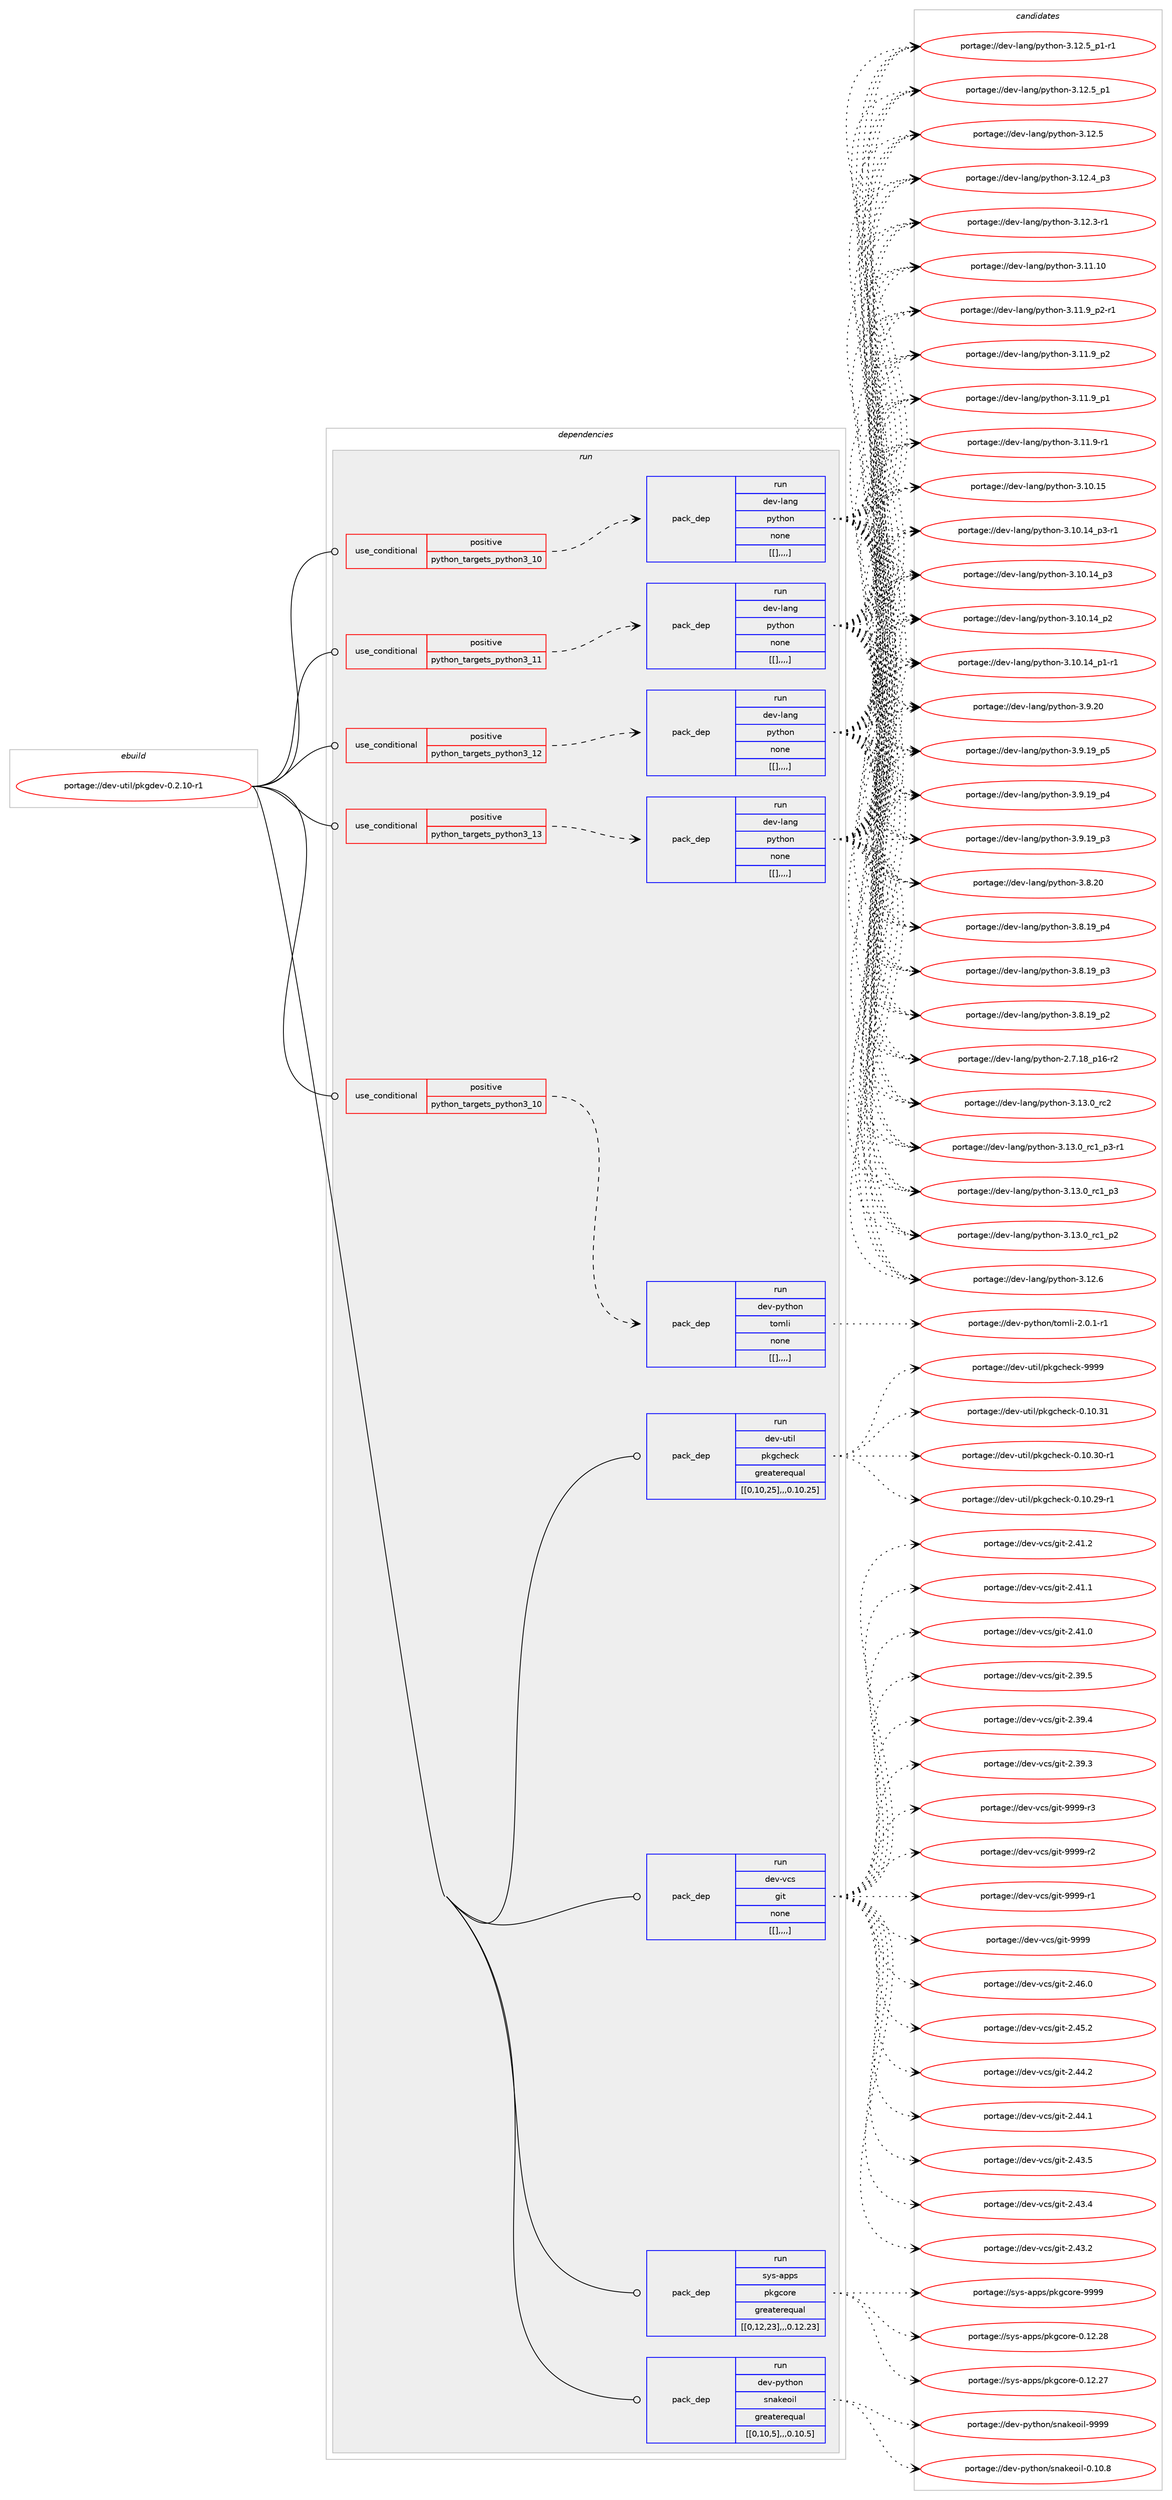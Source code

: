digraph prolog {

# *************
# Graph options
# *************

newrank=true;
concentrate=true;
compound=true;
graph [rankdir=LR,fontname=Helvetica,fontsize=10,ranksep=1.5];#, ranksep=2.5, nodesep=0.2];
edge  [arrowhead=vee];
node  [fontname=Helvetica,fontsize=10];

# **********
# The ebuild
# **********

subgraph cluster_leftcol {
color=gray;
label=<<i>ebuild</i>>;
id [label="portage://dev-util/pkgdev-0.2.10-r1", color=red, width=4, href="../dev-util/pkgdev-0.2.10-r1.svg"];
}

# ****************
# The dependencies
# ****************

subgraph cluster_midcol {
color=gray;
label=<<i>dependencies</i>>;
subgraph cluster_compile {
fillcolor="#eeeeee";
style=filled;
label=<<i>compile</i>>;
}
subgraph cluster_compileandrun {
fillcolor="#eeeeee";
style=filled;
label=<<i>compile and run</i>>;
}
subgraph cluster_run {
fillcolor="#eeeeee";
style=filled;
label=<<i>run</i>>;
subgraph cond63296 {
dependency222223 [label=<<TABLE BORDER="0" CELLBORDER="1" CELLSPACING="0" CELLPADDING="4"><TR><TD ROWSPAN="3" CELLPADDING="10">use_conditional</TD></TR><TR><TD>positive</TD></TR><TR><TD>python_targets_python3_10</TD></TR></TABLE>>, shape=none, color=red];
subgraph pack157494 {
dependency222224 [label=<<TABLE BORDER="0" CELLBORDER="1" CELLSPACING="0" CELLPADDING="4" WIDTH="220"><TR><TD ROWSPAN="6" CELLPADDING="30">pack_dep</TD></TR><TR><TD WIDTH="110">run</TD></TR><TR><TD>dev-lang</TD></TR><TR><TD>python</TD></TR><TR><TD>none</TD></TR><TR><TD>[[],,,,]</TD></TR></TABLE>>, shape=none, color=blue];
}
dependency222223:e -> dependency222224:w [weight=20,style="dashed",arrowhead="vee"];
}
id:e -> dependency222223:w [weight=20,style="solid",arrowhead="odot"];
subgraph cond63297 {
dependency222225 [label=<<TABLE BORDER="0" CELLBORDER="1" CELLSPACING="0" CELLPADDING="4"><TR><TD ROWSPAN="3" CELLPADDING="10">use_conditional</TD></TR><TR><TD>positive</TD></TR><TR><TD>python_targets_python3_10</TD></TR></TABLE>>, shape=none, color=red];
subgraph pack157495 {
dependency222226 [label=<<TABLE BORDER="0" CELLBORDER="1" CELLSPACING="0" CELLPADDING="4" WIDTH="220"><TR><TD ROWSPAN="6" CELLPADDING="30">pack_dep</TD></TR><TR><TD WIDTH="110">run</TD></TR><TR><TD>dev-python</TD></TR><TR><TD>tomli</TD></TR><TR><TD>none</TD></TR><TR><TD>[[],,,,]</TD></TR></TABLE>>, shape=none, color=blue];
}
dependency222225:e -> dependency222226:w [weight=20,style="dashed",arrowhead="vee"];
}
id:e -> dependency222225:w [weight=20,style="solid",arrowhead="odot"];
subgraph cond63298 {
dependency222227 [label=<<TABLE BORDER="0" CELLBORDER="1" CELLSPACING="0" CELLPADDING="4"><TR><TD ROWSPAN="3" CELLPADDING="10">use_conditional</TD></TR><TR><TD>positive</TD></TR><TR><TD>python_targets_python3_11</TD></TR></TABLE>>, shape=none, color=red];
subgraph pack157496 {
dependency222228 [label=<<TABLE BORDER="0" CELLBORDER="1" CELLSPACING="0" CELLPADDING="4" WIDTH="220"><TR><TD ROWSPAN="6" CELLPADDING="30">pack_dep</TD></TR><TR><TD WIDTH="110">run</TD></TR><TR><TD>dev-lang</TD></TR><TR><TD>python</TD></TR><TR><TD>none</TD></TR><TR><TD>[[],,,,]</TD></TR></TABLE>>, shape=none, color=blue];
}
dependency222227:e -> dependency222228:w [weight=20,style="dashed",arrowhead="vee"];
}
id:e -> dependency222227:w [weight=20,style="solid",arrowhead="odot"];
subgraph cond63299 {
dependency222229 [label=<<TABLE BORDER="0" CELLBORDER="1" CELLSPACING="0" CELLPADDING="4"><TR><TD ROWSPAN="3" CELLPADDING="10">use_conditional</TD></TR><TR><TD>positive</TD></TR><TR><TD>python_targets_python3_12</TD></TR></TABLE>>, shape=none, color=red];
subgraph pack157497 {
dependency222230 [label=<<TABLE BORDER="0" CELLBORDER="1" CELLSPACING="0" CELLPADDING="4" WIDTH="220"><TR><TD ROWSPAN="6" CELLPADDING="30">pack_dep</TD></TR><TR><TD WIDTH="110">run</TD></TR><TR><TD>dev-lang</TD></TR><TR><TD>python</TD></TR><TR><TD>none</TD></TR><TR><TD>[[],,,,]</TD></TR></TABLE>>, shape=none, color=blue];
}
dependency222229:e -> dependency222230:w [weight=20,style="dashed",arrowhead="vee"];
}
id:e -> dependency222229:w [weight=20,style="solid",arrowhead="odot"];
subgraph cond63300 {
dependency222231 [label=<<TABLE BORDER="0" CELLBORDER="1" CELLSPACING="0" CELLPADDING="4"><TR><TD ROWSPAN="3" CELLPADDING="10">use_conditional</TD></TR><TR><TD>positive</TD></TR><TR><TD>python_targets_python3_13</TD></TR></TABLE>>, shape=none, color=red];
subgraph pack157498 {
dependency222232 [label=<<TABLE BORDER="0" CELLBORDER="1" CELLSPACING="0" CELLPADDING="4" WIDTH="220"><TR><TD ROWSPAN="6" CELLPADDING="30">pack_dep</TD></TR><TR><TD WIDTH="110">run</TD></TR><TR><TD>dev-lang</TD></TR><TR><TD>python</TD></TR><TR><TD>none</TD></TR><TR><TD>[[],,,,]</TD></TR></TABLE>>, shape=none, color=blue];
}
dependency222231:e -> dependency222232:w [weight=20,style="dashed",arrowhead="vee"];
}
id:e -> dependency222231:w [weight=20,style="solid",arrowhead="odot"];
subgraph pack157499 {
dependency222233 [label=<<TABLE BORDER="0" CELLBORDER="1" CELLSPACING="0" CELLPADDING="4" WIDTH="220"><TR><TD ROWSPAN="6" CELLPADDING="30">pack_dep</TD></TR><TR><TD WIDTH="110">run</TD></TR><TR><TD>dev-python</TD></TR><TR><TD>snakeoil</TD></TR><TR><TD>greaterequal</TD></TR><TR><TD>[[0,10,5],,,0.10.5]</TD></TR></TABLE>>, shape=none, color=blue];
}
id:e -> dependency222233:w [weight=20,style="solid",arrowhead="odot"];
subgraph pack157500 {
dependency222234 [label=<<TABLE BORDER="0" CELLBORDER="1" CELLSPACING="0" CELLPADDING="4" WIDTH="220"><TR><TD ROWSPAN="6" CELLPADDING="30">pack_dep</TD></TR><TR><TD WIDTH="110">run</TD></TR><TR><TD>dev-util</TD></TR><TR><TD>pkgcheck</TD></TR><TR><TD>greaterequal</TD></TR><TR><TD>[[0,10,25],,,0.10.25]</TD></TR></TABLE>>, shape=none, color=blue];
}
id:e -> dependency222234:w [weight=20,style="solid",arrowhead="odot"];
subgraph pack157501 {
dependency222235 [label=<<TABLE BORDER="0" CELLBORDER="1" CELLSPACING="0" CELLPADDING="4" WIDTH="220"><TR><TD ROWSPAN="6" CELLPADDING="30">pack_dep</TD></TR><TR><TD WIDTH="110">run</TD></TR><TR><TD>dev-vcs</TD></TR><TR><TD>git</TD></TR><TR><TD>none</TD></TR><TR><TD>[[],,,,]</TD></TR></TABLE>>, shape=none, color=blue];
}
id:e -> dependency222235:w [weight=20,style="solid",arrowhead="odot"];
subgraph pack157502 {
dependency222236 [label=<<TABLE BORDER="0" CELLBORDER="1" CELLSPACING="0" CELLPADDING="4" WIDTH="220"><TR><TD ROWSPAN="6" CELLPADDING="30">pack_dep</TD></TR><TR><TD WIDTH="110">run</TD></TR><TR><TD>sys-apps</TD></TR><TR><TD>pkgcore</TD></TR><TR><TD>greaterequal</TD></TR><TR><TD>[[0,12,23],,,0.12.23]</TD></TR></TABLE>>, shape=none, color=blue];
}
id:e -> dependency222236:w [weight=20,style="solid",arrowhead="odot"];
}
}

# **************
# The candidates
# **************

subgraph cluster_choices {
rank=same;
color=gray;
label=<<i>candidates</i>>;

subgraph choice157494 {
color=black;
nodesep=1;
choice10010111845108971101034711212111610411111045514649514648951149950 [label="portage://dev-lang/python-3.13.0_rc2", color=red, width=4,href="../dev-lang/python-3.13.0_rc2.svg"];
choice1001011184510897110103471121211161041111104551464951464895114994995112514511449 [label="portage://dev-lang/python-3.13.0_rc1_p3-r1", color=red, width=4,href="../dev-lang/python-3.13.0_rc1_p3-r1.svg"];
choice100101118451089711010347112121116104111110455146495146489511499499511251 [label="portage://dev-lang/python-3.13.0_rc1_p3", color=red, width=4,href="../dev-lang/python-3.13.0_rc1_p3.svg"];
choice100101118451089711010347112121116104111110455146495146489511499499511250 [label="portage://dev-lang/python-3.13.0_rc1_p2", color=red, width=4,href="../dev-lang/python-3.13.0_rc1_p2.svg"];
choice10010111845108971101034711212111610411111045514649504654 [label="portage://dev-lang/python-3.12.6", color=red, width=4,href="../dev-lang/python-3.12.6.svg"];
choice1001011184510897110103471121211161041111104551464950465395112494511449 [label="portage://dev-lang/python-3.12.5_p1-r1", color=red, width=4,href="../dev-lang/python-3.12.5_p1-r1.svg"];
choice100101118451089711010347112121116104111110455146495046539511249 [label="portage://dev-lang/python-3.12.5_p1", color=red, width=4,href="../dev-lang/python-3.12.5_p1.svg"];
choice10010111845108971101034711212111610411111045514649504653 [label="portage://dev-lang/python-3.12.5", color=red, width=4,href="../dev-lang/python-3.12.5.svg"];
choice100101118451089711010347112121116104111110455146495046529511251 [label="portage://dev-lang/python-3.12.4_p3", color=red, width=4,href="../dev-lang/python-3.12.4_p3.svg"];
choice100101118451089711010347112121116104111110455146495046514511449 [label="portage://dev-lang/python-3.12.3-r1", color=red, width=4,href="../dev-lang/python-3.12.3-r1.svg"];
choice1001011184510897110103471121211161041111104551464949464948 [label="portage://dev-lang/python-3.11.10", color=red, width=4,href="../dev-lang/python-3.11.10.svg"];
choice1001011184510897110103471121211161041111104551464949465795112504511449 [label="portage://dev-lang/python-3.11.9_p2-r1", color=red, width=4,href="../dev-lang/python-3.11.9_p2-r1.svg"];
choice100101118451089711010347112121116104111110455146494946579511250 [label="portage://dev-lang/python-3.11.9_p2", color=red, width=4,href="../dev-lang/python-3.11.9_p2.svg"];
choice100101118451089711010347112121116104111110455146494946579511249 [label="portage://dev-lang/python-3.11.9_p1", color=red, width=4,href="../dev-lang/python-3.11.9_p1.svg"];
choice100101118451089711010347112121116104111110455146494946574511449 [label="portage://dev-lang/python-3.11.9-r1", color=red, width=4,href="../dev-lang/python-3.11.9-r1.svg"];
choice1001011184510897110103471121211161041111104551464948464953 [label="portage://dev-lang/python-3.10.15", color=red, width=4,href="../dev-lang/python-3.10.15.svg"];
choice100101118451089711010347112121116104111110455146494846495295112514511449 [label="portage://dev-lang/python-3.10.14_p3-r1", color=red, width=4,href="../dev-lang/python-3.10.14_p3-r1.svg"];
choice10010111845108971101034711212111610411111045514649484649529511251 [label="portage://dev-lang/python-3.10.14_p3", color=red, width=4,href="../dev-lang/python-3.10.14_p3.svg"];
choice10010111845108971101034711212111610411111045514649484649529511250 [label="portage://dev-lang/python-3.10.14_p2", color=red, width=4,href="../dev-lang/python-3.10.14_p2.svg"];
choice100101118451089711010347112121116104111110455146494846495295112494511449 [label="portage://dev-lang/python-3.10.14_p1-r1", color=red, width=4,href="../dev-lang/python-3.10.14_p1-r1.svg"];
choice10010111845108971101034711212111610411111045514657465048 [label="portage://dev-lang/python-3.9.20", color=red, width=4,href="../dev-lang/python-3.9.20.svg"];
choice100101118451089711010347112121116104111110455146574649579511253 [label="portage://dev-lang/python-3.9.19_p5", color=red, width=4,href="../dev-lang/python-3.9.19_p5.svg"];
choice100101118451089711010347112121116104111110455146574649579511252 [label="portage://dev-lang/python-3.9.19_p4", color=red, width=4,href="../dev-lang/python-3.9.19_p4.svg"];
choice100101118451089711010347112121116104111110455146574649579511251 [label="portage://dev-lang/python-3.9.19_p3", color=red, width=4,href="../dev-lang/python-3.9.19_p3.svg"];
choice10010111845108971101034711212111610411111045514656465048 [label="portage://dev-lang/python-3.8.20", color=red, width=4,href="../dev-lang/python-3.8.20.svg"];
choice100101118451089711010347112121116104111110455146564649579511252 [label="portage://dev-lang/python-3.8.19_p4", color=red, width=4,href="../dev-lang/python-3.8.19_p4.svg"];
choice100101118451089711010347112121116104111110455146564649579511251 [label="portage://dev-lang/python-3.8.19_p3", color=red, width=4,href="../dev-lang/python-3.8.19_p3.svg"];
choice100101118451089711010347112121116104111110455146564649579511250 [label="portage://dev-lang/python-3.8.19_p2", color=red, width=4,href="../dev-lang/python-3.8.19_p2.svg"];
choice100101118451089711010347112121116104111110455046554649569511249544511450 [label="portage://dev-lang/python-2.7.18_p16-r2", color=red, width=4,href="../dev-lang/python-2.7.18_p16-r2.svg"];
dependency222224:e -> choice10010111845108971101034711212111610411111045514649514648951149950:w [style=dotted,weight="100"];
dependency222224:e -> choice1001011184510897110103471121211161041111104551464951464895114994995112514511449:w [style=dotted,weight="100"];
dependency222224:e -> choice100101118451089711010347112121116104111110455146495146489511499499511251:w [style=dotted,weight="100"];
dependency222224:e -> choice100101118451089711010347112121116104111110455146495146489511499499511250:w [style=dotted,weight="100"];
dependency222224:e -> choice10010111845108971101034711212111610411111045514649504654:w [style=dotted,weight="100"];
dependency222224:e -> choice1001011184510897110103471121211161041111104551464950465395112494511449:w [style=dotted,weight="100"];
dependency222224:e -> choice100101118451089711010347112121116104111110455146495046539511249:w [style=dotted,weight="100"];
dependency222224:e -> choice10010111845108971101034711212111610411111045514649504653:w [style=dotted,weight="100"];
dependency222224:e -> choice100101118451089711010347112121116104111110455146495046529511251:w [style=dotted,weight="100"];
dependency222224:e -> choice100101118451089711010347112121116104111110455146495046514511449:w [style=dotted,weight="100"];
dependency222224:e -> choice1001011184510897110103471121211161041111104551464949464948:w [style=dotted,weight="100"];
dependency222224:e -> choice1001011184510897110103471121211161041111104551464949465795112504511449:w [style=dotted,weight="100"];
dependency222224:e -> choice100101118451089711010347112121116104111110455146494946579511250:w [style=dotted,weight="100"];
dependency222224:e -> choice100101118451089711010347112121116104111110455146494946579511249:w [style=dotted,weight="100"];
dependency222224:e -> choice100101118451089711010347112121116104111110455146494946574511449:w [style=dotted,weight="100"];
dependency222224:e -> choice1001011184510897110103471121211161041111104551464948464953:w [style=dotted,weight="100"];
dependency222224:e -> choice100101118451089711010347112121116104111110455146494846495295112514511449:w [style=dotted,weight="100"];
dependency222224:e -> choice10010111845108971101034711212111610411111045514649484649529511251:w [style=dotted,weight="100"];
dependency222224:e -> choice10010111845108971101034711212111610411111045514649484649529511250:w [style=dotted,weight="100"];
dependency222224:e -> choice100101118451089711010347112121116104111110455146494846495295112494511449:w [style=dotted,weight="100"];
dependency222224:e -> choice10010111845108971101034711212111610411111045514657465048:w [style=dotted,weight="100"];
dependency222224:e -> choice100101118451089711010347112121116104111110455146574649579511253:w [style=dotted,weight="100"];
dependency222224:e -> choice100101118451089711010347112121116104111110455146574649579511252:w [style=dotted,weight="100"];
dependency222224:e -> choice100101118451089711010347112121116104111110455146574649579511251:w [style=dotted,weight="100"];
dependency222224:e -> choice10010111845108971101034711212111610411111045514656465048:w [style=dotted,weight="100"];
dependency222224:e -> choice100101118451089711010347112121116104111110455146564649579511252:w [style=dotted,weight="100"];
dependency222224:e -> choice100101118451089711010347112121116104111110455146564649579511251:w [style=dotted,weight="100"];
dependency222224:e -> choice100101118451089711010347112121116104111110455146564649579511250:w [style=dotted,weight="100"];
dependency222224:e -> choice100101118451089711010347112121116104111110455046554649569511249544511450:w [style=dotted,weight="100"];
}
subgraph choice157495 {
color=black;
nodesep=1;
choice10010111845112121116104111110471161111091081054550464846494511449 [label="portage://dev-python/tomli-2.0.1-r1", color=red, width=4,href="../dev-python/tomli-2.0.1-r1.svg"];
dependency222226:e -> choice10010111845112121116104111110471161111091081054550464846494511449:w [style=dotted,weight="100"];
}
subgraph choice157496 {
color=black;
nodesep=1;
choice10010111845108971101034711212111610411111045514649514648951149950 [label="portage://dev-lang/python-3.13.0_rc2", color=red, width=4,href="../dev-lang/python-3.13.0_rc2.svg"];
choice1001011184510897110103471121211161041111104551464951464895114994995112514511449 [label="portage://dev-lang/python-3.13.0_rc1_p3-r1", color=red, width=4,href="../dev-lang/python-3.13.0_rc1_p3-r1.svg"];
choice100101118451089711010347112121116104111110455146495146489511499499511251 [label="portage://dev-lang/python-3.13.0_rc1_p3", color=red, width=4,href="../dev-lang/python-3.13.0_rc1_p3.svg"];
choice100101118451089711010347112121116104111110455146495146489511499499511250 [label="portage://dev-lang/python-3.13.0_rc1_p2", color=red, width=4,href="../dev-lang/python-3.13.0_rc1_p2.svg"];
choice10010111845108971101034711212111610411111045514649504654 [label="portage://dev-lang/python-3.12.6", color=red, width=4,href="../dev-lang/python-3.12.6.svg"];
choice1001011184510897110103471121211161041111104551464950465395112494511449 [label="portage://dev-lang/python-3.12.5_p1-r1", color=red, width=4,href="../dev-lang/python-3.12.5_p1-r1.svg"];
choice100101118451089711010347112121116104111110455146495046539511249 [label="portage://dev-lang/python-3.12.5_p1", color=red, width=4,href="../dev-lang/python-3.12.5_p1.svg"];
choice10010111845108971101034711212111610411111045514649504653 [label="portage://dev-lang/python-3.12.5", color=red, width=4,href="../dev-lang/python-3.12.5.svg"];
choice100101118451089711010347112121116104111110455146495046529511251 [label="portage://dev-lang/python-3.12.4_p3", color=red, width=4,href="../dev-lang/python-3.12.4_p3.svg"];
choice100101118451089711010347112121116104111110455146495046514511449 [label="portage://dev-lang/python-3.12.3-r1", color=red, width=4,href="../dev-lang/python-3.12.3-r1.svg"];
choice1001011184510897110103471121211161041111104551464949464948 [label="portage://dev-lang/python-3.11.10", color=red, width=4,href="../dev-lang/python-3.11.10.svg"];
choice1001011184510897110103471121211161041111104551464949465795112504511449 [label="portage://dev-lang/python-3.11.9_p2-r1", color=red, width=4,href="../dev-lang/python-3.11.9_p2-r1.svg"];
choice100101118451089711010347112121116104111110455146494946579511250 [label="portage://dev-lang/python-3.11.9_p2", color=red, width=4,href="../dev-lang/python-3.11.9_p2.svg"];
choice100101118451089711010347112121116104111110455146494946579511249 [label="portage://dev-lang/python-3.11.9_p1", color=red, width=4,href="../dev-lang/python-3.11.9_p1.svg"];
choice100101118451089711010347112121116104111110455146494946574511449 [label="portage://dev-lang/python-3.11.9-r1", color=red, width=4,href="../dev-lang/python-3.11.9-r1.svg"];
choice1001011184510897110103471121211161041111104551464948464953 [label="portage://dev-lang/python-3.10.15", color=red, width=4,href="../dev-lang/python-3.10.15.svg"];
choice100101118451089711010347112121116104111110455146494846495295112514511449 [label="portage://dev-lang/python-3.10.14_p3-r1", color=red, width=4,href="../dev-lang/python-3.10.14_p3-r1.svg"];
choice10010111845108971101034711212111610411111045514649484649529511251 [label="portage://dev-lang/python-3.10.14_p3", color=red, width=4,href="../dev-lang/python-3.10.14_p3.svg"];
choice10010111845108971101034711212111610411111045514649484649529511250 [label="portage://dev-lang/python-3.10.14_p2", color=red, width=4,href="../dev-lang/python-3.10.14_p2.svg"];
choice100101118451089711010347112121116104111110455146494846495295112494511449 [label="portage://dev-lang/python-3.10.14_p1-r1", color=red, width=4,href="../dev-lang/python-3.10.14_p1-r1.svg"];
choice10010111845108971101034711212111610411111045514657465048 [label="portage://dev-lang/python-3.9.20", color=red, width=4,href="../dev-lang/python-3.9.20.svg"];
choice100101118451089711010347112121116104111110455146574649579511253 [label="portage://dev-lang/python-3.9.19_p5", color=red, width=4,href="../dev-lang/python-3.9.19_p5.svg"];
choice100101118451089711010347112121116104111110455146574649579511252 [label="portage://dev-lang/python-3.9.19_p4", color=red, width=4,href="../dev-lang/python-3.9.19_p4.svg"];
choice100101118451089711010347112121116104111110455146574649579511251 [label="portage://dev-lang/python-3.9.19_p3", color=red, width=4,href="../dev-lang/python-3.9.19_p3.svg"];
choice10010111845108971101034711212111610411111045514656465048 [label="portage://dev-lang/python-3.8.20", color=red, width=4,href="../dev-lang/python-3.8.20.svg"];
choice100101118451089711010347112121116104111110455146564649579511252 [label="portage://dev-lang/python-3.8.19_p4", color=red, width=4,href="../dev-lang/python-3.8.19_p4.svg"];
choice100101118451089711010347112121116104111110455146564649579511251 [label="portage://dev-lang/python-3.8.19_p3", color=red, width=4,href="../dev-lang/python-3.8.19_p3.svg"];
choice100101118451089711010347112121116104111110455146564649579511250 [label="portage://dev-lang/python-3.8.19_p2", color=red, width=4,href="../dev-lang/python-3.8.19_p2.svg"];
choice100101118451089711010347112121116104111110455046554649569511249544511450 [label="portage://dev-lang/python-2.7.18_p16-r2", color=red, width=4,href="../dev-lang/python-2.7.18_p16-r2.svg"];
dependency222228:e -> choice10010111845108971101034711212111610411111045514649514648951149950:w [style=dotted,weight="100"];
dependency222228:e -> choice1001011184510897110103471121211161041111104551464951464895114994995112514511449:w [style=dotted,weight="100"];
dependency222228:e -> choice100101118451089711010347112121116104111110455146495146489511499499511251:w [style=dotted,weight="100"];
dependency222228:e -> choice100101118451089711010347112121116104111110455146495146489511499499511250:w [style=dotted,weight="100"];
dependency222228:e -> choice10010111845108971101034711212111610411111045514649504654:w [style=dotted,weight="100"];
dependency222228:e -> choice1001011184510897110103471121211161041111104551464950465395112494511449:w [style=dotted,weight="100"];
dependency222228:e -> choice100101118451089711010347112121116104111110455146495046539511249:w [style=dotted,weight="100"];
dependency222228:e -> choice10010111845108971101034711212111610411111045514649504653:w [style=dotted,weight="100"];
dependency222228:e -> choice100101118451089711010347112121116104111110455146495046529511251:w [style=dotted,weight="100"];
dependency222228:e -> choice100101118451089711010347112121116104111110455146495046514511449:w [style=dotted,weight="100"];
dependency222228:e -> choice1001011184510897110103471121211161041111104551464949464948:w [style=dotted,weight="100"];
dependency222228:e -> choice1001011184510897110103471121211161041111104551464949465795112504511449:w [style=dotted,weight="100"];
dependency222228:e -> choice100101118451089711010347112121116104111110455146494946579511250:w [style=dotted,weight="100"];
dependency222228:e -> choice100101118451089711010347112121116104111110455146494946579511249:w [style=dotted,weight="100"];
dependency222228:e -> choice100101118451089711010347112121116104111110455146494946574511449:w [style=dotted,weight="100"];
dependency222228:e -> choice1001011184510897110103471121211161041111104551464948464953:w [style=dotted,weight="100"];
dependency222228:e -> choice100101118451089711010347112121116104111110455146494846495295112514511449:w [style=dotted,weight="100"];
dependency222228:e -> choice10010111845108971101034711212111610411111045514649484649529511251:w [style=dotted,weight="100"];
dependency222228:e -> choice10010111845108971101034711212111610411111045514649484649529511250:w [style=dotted,weight="100"];
dependency222228:e -> choice100101118451089711010347112121116104111110455146494846495295112494511449:w [style=dotted,weight="100"];
dependency222228:e -> choice10010111845108971101034711212111610411111045514657465048:w [style=dotted,weight="100"];
dependency222228:e -> choice100101118451089711010347112121116104111110455146574649579511253:w [style=dotted,weight="100"];
dependency222228:e -> choice100101118451089711010347112121116104111110455146574649579511252:w [style=dotted,weight="100"];
dependency222228:e -> choice100101118451089711010347112121116104111110455146574649579511251:w [style=dotted,weight="100"];
dependency222228:e -> choice10010111845108971101034711212111610411111045514656465048:w [style=dotted,weight="100"];
dependency222228:e -> choice100101118451089711010347112121116104111110455146564649579511252:w [style=dotted,weight="100"];
dependency222228:e -> choice100101118451089711010347112121116104111110455146564649579511251:w [style=dotted,weight="100"];
dependency222228:e -> choice100101118451089711010347112121116104111110455146564649579511250:w [style=dotted,weight="100"];
dependency222228:e -> choice100101118451089711010347112121116104111110455046554649569511249544511450:w [style=dotted,weight="100"];
}
subgraph choice157497 {
color=black;
nodesep=1;
choice10010111845108971101034711212111610411111045514649514648951149950 [label="portage://dev-lang/python-3.13.0_rc2", color=red, width=4,href="../dev-lang/python-3.13.0_rc2.svg"];
choice1001011184510897110103471121211161041111104551464951464895114994995112514511449 [label="portage://dev-lang/python-3.13.0_rc1_p3-r1", color=red, width=4,href="../dev-lang/python-3.13.0_rc1_p3-r1.svg"];
choice100101118451089711010347112121116104111110455146495146489511499499511251 [label="portage://dev-lang/python-3.13.0_rc1_p3", color=red, width=4,href="../dev-lang/python-3.13.0_rc1_p3.svg"];
choice100101118451089711010347112121116104111110455146495146489511499499511250 [label="portage://dev-lang/python-3.13.0_rc1_p2", color=red, width=4,href="../dev-lang/python-3.13.0_rc1_p2.svg"];
choice10010111845108971101034711212111610411111045514649504654 [label="portage://dev-lang/python-3.12.6", color=red, width=4,href="../dev-lang/python-3.12.6.svg"];
choice1001011184510897110103471121211161041111104551464950465395112494511449 [label="portage://dev-lang/python-3.12.5_p1-r1", color=red, width=4,href="../dev-lang/python-3.12.5_p1-r1.svg"];
choice100101118451089711010347112121116104111110455146495046539511249 [label="portage://dev-lang/python-3.12.5_p1", color=red, width=4,href="../dev-lang/python-3.12.5_p1.svg"];
choice10010111845108971101034711212111610411111045514649504653 [label="portage://dev-lang/python-3.12.5", color=red, width=4,href="../dev-lang/python-3.12.5.svg"];
choice100101118451089711010347112121116104111110455146495046529511251 [label="portage://dev-lang/python-3.12.4_p3", color=red, width=4,href="../dev-lang/python-3.12.4_p3.svg"];
choice100101118451089711010347112121116104111110455146495046514511449 [label="portage://dev-lang/python-3.12.3-r1", color=red, width=4,href="../dev-lang/python-3.12.3-r1.svg"];
choice1001011184510897110103471121211161041111104551464949464948 [label="portage://dev-lang/python-3.11.10", color=red, width=4,href="../dev-lang/python-3.11.10.svg"];
choice1001011184510897110103471121211161041111104551464949465795112504511449 [label="portage://dev-lang/python-3.11.9_p2-r1", color=red, width=4,href="../dev-lang/python-3.11.9_p2-r1.svg"];
choice100101118451089711010347112121116104111110455146494946579511250 [label="portage://dev-lang/python-3.11.9_p2", color=red, width=4,href="../dev-lang/python-3.11.9_p2.svg"];
choice100101118451089711010347112121116104111110455146494946579511249 [label="portage://dev-lang/python-3.11.9_p1", color=red, width=4,href="../dev-lang/python-3.11.9_p1.svg"];
choice100101118451089711010347112121116104111110455146494946574511449 [label="portage://dev-lang/python-3.11.9-r1", color=red, width=4,href="../dev-lang/python-3.11.9-r1.svg"];
choice1001011184510897110103471121211161041111104551464948464953 [label="portage://dev-lang/python-3.10.15", color=red, width=4,href="../dev-lang/python-3.10.15.svg"];
choice100101118451089711010347112121116104111110455146494846495295112514511449 [label="portage://dev-lang/python-3.10.14_p3-r1", color=red, width=4,href="../dev-lang/python-3.10.14_p3-r1.svg"];
choice10010111845108971101034711212111610411111045514649484649529511251 [label="portage://dev-lang/python-3.10.14_p3", color=red, width=4,href="../dev-lang/python-3.10.14_p3.svg"];
choice10010111845108971101034711212111610411111045514649484649529511250 [label="portage://dev-lang/python-3.10.14_p2", color=red, width=4,href="../dev-lang/python-3.10.14_p2.svg"];
choice100101118451089711010347112121116104111110455146494846495295112494511449 [label="portage://dev-lang/python-3.10.14_p1-r1", color=red, width=4,href="../dev-lang/python-3.10.14_p1-r1.svg"];
choice10010111845108971101034711212111610411111045514657465048 [label="portage://dev-lang/python-3.9.20", color=red, width=4,href="../dev-lang/python-3.9.20.svg"];
choice100101118451089711010347112121116104111110455146574649579511253 [label="portage://dev-lang/python-3.9.19_p5", color=red, width=4,href="../dev-lang/python-3.9.19_p5.svg"];
choice100101118451089711010347112121116104111110455146574649579511252 [label="portage://dev-lang/python-3.9.19_p4", color=red, width=4,href="../dev-lang/python-3.9.19_p4.svg"];
choice100101118451089711010347112121116104111110455146574649579511251 [label="portage://dev-lang/python-3.9.19_p3", color=red, width=4,href="../dev-lang/python-3.9.19_p3.svg"];
choice10010111845108971101034711212111610411111045514656465048 [label="portage://dev-lang/python-3.8.20", color=red, width=4,href="../dev-lang/python-3.8.20.svg"];
choice100101118451089711010347112121116104111110455146564649579511252 [label="portage://dev-lang/python-3.8.19_p4", color=red, width=4,href="../dev-lang/python-3.8.19_p4.svg"];
choice100101118451089711010347112121116104111110455146564649579511251 [label="portage://dev-lang/python-3.8.19_p3", color=red, width=4,href="../dev-lang/python-3.8.19_p3.svg"];
choice100101118451089711010347112121116104111110455146564649579511250 [label="portage://dev-lang/python-3.8.19_p2", color=red, width=4,href="../dev-lang/python-3.8.19_p2.svg"];
choice100101118451089711010347112121116104111110455046554649569511249544511450 [label="portage://dev-lang/python-2.7.18_p16-r2", color=red, width=4,href="../dev-lang/python-2.7.18_p16-r2.svg"];
dependency222230:e -> choice10010111845108971101034711212111610411111045514649514648951149950:w [style=dotted,weight="100"];
dependency222230:e -> choice1001011184510897110103471121211161041111104551464951464895114994995112514511449:w [style=dotted,weight="100"];
dependency222230:e -> choice100101118451089711010347112121116104111110455146495146489511499499511251:w [style=dotted,weight="100"];
dependency222230:e -> choice100101118451089711010347112121116104111110455146495146489511499499511250:w [style=dotted,weight="100"];
dependency222230:e -> choice10010111845108971101034711212111610411111045514649504654:w [style=dotted,weight="100"];
dependency222230:e -> choice1001011184510897110103471121211161041111104551464950465395112494511449:w [style=dotted,weight="100"];
dependency222230:e -> choice100101118451089711010347112121116104111110455146495046539511249:w [style=dotted,weight="100"];
dependency222230:e -> choice10010111845108971101034711212111610411111045514649504653:w [style=dotted,weight="100"];
dependency222230:e -> choice100101118451089711010347112121116104111110455146495046529511251:w [style=dotted,weight="100"];
dependency222230:e -> choice100101118451089711010347112121116104111110455146495046514511449:w [style=dotted,weight="100"];
dependency222230:e -> choice1001011184510897110103471121211161041111104551464949464948:w [style=dotted,weight="100"];
dependency222230:e -> choice1001011184510897110103471121211161041111104551464949465795112504511449:w [style=dotted,weight="100"];
dependency222230:e -> choice100101118451089711010347112121116104111110455146494946579511250:w [style=dotted,weight="100"];
dependency222230:e -> choice100101118451089711010347112121116104111110455146494946579511249:w [style=dotted,weight="100"];
dependency222230:e -> choice100101118451089711010347112121116104111110455146494946574511449:w [style=dotted,weight="100"];
dependency222230:e -> choice1001011184510897110103471121211161041111104551464948464953:w [style=dotted,weight="100"];
dependency222230:e -> choice100101118451089711010347112121116104111110455146494846495295112514511449:w [style=dotted,weight="100"];
dependency222230:e -> choice10010111845108971101034711212111610411111045514649484649529511251:w [style=dotted,weight="100"];
dependency222230:e -> choice10010111845108971101034711212111610411111045514649484649529511250:w [style=dotted,weight="100"];
dependency222230:e -> choice100101118451089711010347112121116104111110455146494846495295112494511449:w [style=dotted,weight="100"];
dependency222230:e -> choice10010111845108971101034711212111610411111045514657465048:w [style=dotted,weight="100"];
dependency222230:e -> choice100101118451089711010347112121116104111110455146574649579511253:w [style=dotted,weight="100"];
dependency222230:e -> choice100101118451089711010347112121116104111110455146574649579511252:w [style=dotted,weight="100"];
dependency222230:e -> choice100101118451089711010347112121116104111110455146574649579511251:w [style=dotted,weight="100"];
dependency222230:e -> choice10010111845108971101034711212111610411111045514656465048:w [style=dotted,weight="100"];
dependency222230:e -> choice100101118451089711010347112121116104111110455146564649579511252:w [style=dotted,weight="100"];
dependency222230:e -> choice100101118451089711010347112121116104111110455146564649579511251:w [style=dotted,weight="100"];
dependency222230:e -> choice100101118451089711010347112121116104111110455146564649579511250:w [style=dotted,weight="100"];
dependency222230:e -> choice100101118451089711010347112121116104111110455046554649569511249544511450:w [style=dotted,weight="100"];
}
subgraph choice157498 {
color=black;
nodesep=1;
choice10010111845108971101034711212111610411111045514649514648951149950 [label="portage://dev-lang/python-3.13.0_rc2", color=red, width=4,href="../dev-lang/python-3.13.0_rc2.svg"];
choice1001011184510897110103471121211161041111104551464951464895114994995112514511449 [label="portage://dev-lang/python-3.13.0_rc1_p3-r1", color=red, width=4,href="../dev-lang/python-3.13.0_rc1_p3-r1.svg"];
choice100101118451089711010347112121116104111110455146495146489511499499511251 [label="portage://dev-lang/python-3.13.0_rc1_p3", color=red, width=4,href="../dev-lang/python-3.13.0_rc1_p3.svg"];
choice100101118451089711010347112121116104111110455146495146489511499499511250 [label="portage://dev-lang/python-3.13.0_rc1_p2", color=red, width=4,href="../dev-lang/python-3.13.0_rc1_p2.svg"];
choice10010111845108971101034711212111610411111045514649504654 [label="portage://dev-lang/python-3.12.6", color=red, width=4,href="../dev-lang/python-3.12.6.svg"];
choice1001011184510897110103471121211161041111104551464950465395112494511449 [label="portage://dev-lang/python-3.12.5_p1-r1", color=red, width=4,href="../dev-lang/python-3.12.5_p1-r1.svg"];
choice100101118451089711010347112121116104111110455146495046539511249 [label="portage://dev-lang/python-3.12.5_p1", color=red, width=4,href="../dev-lang/python-3.12.5_p1.svg"];
choice10010111845108971101034711212111610411111045514649504653 [label="portage://dev-lang/python-3.12.5", color=red, width=4,href="../dev-lang/python-3.12.5.svg"];
choice100101118451089711010347112121116104111110455146495046529511251 [label="portage://dev-lang/python-3.12.4_p3", color=red, width=4,href="../dev-lang/python-3.12.4_p3.svg"];
choice100101118451089711010347112121116104111110455146495046514511449 [label="portage://dev-lang/python-3.12.3-r1", color=red, width=4,href="../dev-lang/python-3.12.3-r1.svg"];
choice1001011184510897110103471121211161041111104551464949464948 [label="portage://dev-lang/python-3.11.10", color=red, width=4,href="../dev-lang/python-3.11.10.svg"];
choice1001011184510897110103471121211161041111104551464949465795112504511449 [label="portage://dev-lang/python-3.11.9_p2-r1", color=red, width=4,href="../dev-lang/python-3.11.9_p2-r1.svg"];
choice100101118451089711010347112121116104111110455146494946579511250 [label="portage://dev-lang/python-3.11.9_p2", color=red, width=4,href="../dev-lang/python-3.11.9_p2.svg"];
choice100101118451089711010347112121116104111110455146494946579511249 [label="portage://dev-lang/python-3.11.9_p1", color=red, width=4,href="../dev-lang/python-3.11.9_p1.svg"];
choice100101118451089711010347112121116104111110455146494946574511449 [label="portage://dev-lang/python-3.11.9-r1", color=red, width=4,href="../dev-lang/python-3.11.9-r1.svg"];
choice1001011184510897110103471121211161041111104551464948464953 [label="portage://dev-lang/python-3.10.15", color=red, width=4,href="../dev-lang/python-3.10.15.svg"];
choice100101118451089711010347112121116104111110455146494846495295112514511449 [label="portage://dev-lang/python-3.10.14_p3-r1", color=red, width=4,href="../dev-lang/python-3.10.14_p3-r1.svg"];
choice10010111845108971101034711212111610411111045514649484649529511251 [label="portage://dev-lang/python-3.10.14_p3", color=red, width=4,href="../dev-lang/python-3.10.14_p3.svg"];
choice10010111845108971101034711212111610411111045514649484649529511250 [label="portage://dev-lang/python-3.10.14_p2", color=red, width=4,href="../dev-lang/python-3.10.14_p2.svg"];
choice100101118451089711010347112121116104111110455146494846495295112494511449 [label="portage://dev-lang/python-3.10.14_p1-r1", color=red, width=4,href="../dev-lang/python-3.10.14_p1-r1.svg"];
choice10010111845108971101034711212111610411111045514657465048 [label="portage://dev-lang/python-3.9.20", color=red, width=4,href="../dev-lang/python-3.9.20.svg"];
choice100101118451089711010347112121116104111110455146574649579511253 [label="portage://dev-lang/python-3.9.19_p5", color=red, width=4,href="../dev-lang/python-3.9.19_p5.svg"];
choice100101118451089711010347112121116104111110455146574649579511252 [label="portage://dev-lang/python-3.9.19_p4", color=red, width=4,href="../dev-lang/python-3.9.19_p4.svg"];
choice100101118451089711010347112121116104111110455146574649579511251 [label="portage://dev-lang/python-3.9.19_p3", color=red, width=4,href="../dev-lang/python-3.9.19_p3.svg"];
choice10010111845108971101034711212111610411111045514656465048 [label="portage://dev-lang/python-3.8.20", color=red, width=4,href="../dev-lang/python-3.8.20.svg"];
choice100101118451089711010347112121116104111110455146564649579511252 [label="portage://dev-lang/python-3.8.19_p4", color=red, width=4,href="../dev-lang/python-3.8.19_p4.svg"];
choice100101118451089711010347112121116104111110455146564649579511251 [label="portage://dev-lang/python-3.8.19_p3", color=red, width=4,href="../dev-lang/python-3.8.19_p3.svg"];
choice100101118451089711010347112121116104111110455146564649579511250 [label="portage://dev-lang/python-3.8.19_p2", color=red, width=4,href="../dev-lang/python-3.8.19_p2.svg"];
choice100101118451089711010347112121116104111110455046554649569511249544511450 [label="portage://dev-lang/python-2.7.18_p16-r2", color=red, width=4,href="../dev-lang/python-2.7.18_p16-r2.svg"];
dependency222232:e -> choice10010111845108971101034711212111610411111045514649514648951149950:w [style=dotted,weight="100"];
dependency222232:e -> choice1001011184510897110103471121211161041111104551464951464895114994995112514511449:w [style=dotted,weight="100"];
dependency222232:e -> choice100101118451089711010347112121116104111110455146495146489511499499511251:w [style=dotted,weight="100"];
dependency222232:e -> choice100101118451089711010347112121116104111110455146495146489511499499511250:w [style=dotted,weight="100"];
dependency222232:e -> choice10010111845108971101034711212111610411111045514649504654:w [style=dotted,weight="100"];
dependency222232:e -> choice1001011184510897110103471121211161041111104551464950465395112494511449:w [style=dotted,weight="100"];
dependency222232:e -> choice100101118451089711010347112121116104111110455146495046539511249:w [style=dotted,weight="100"];
dependency222232:e -> choice10010111845108971101034711212111610411111045514649504653:w [style=dotted,weight="100"];
dependency222232:e -> choice100101118451089711010347112121116104111110455146495046529511251:w [style=dotted,weight="100"];
dependency222232:e -> choice100101118451089711010347112121116104111110455146495046514511449:w [style=dotted,weight="100"];
dependency222232:e -> choice1001011184510897110103471121211161041111104551464949464948:w [style=dotted,weight="100"];
dependency222232:e -> choice1001011184510897110103471121211161041111104551464949465795112504511449:w [style=dotted,weight="100"];
dependency222232:e -> choice100101118451089711010347112121116104111110455146494946579511250:w [style=dotted,weight="100"];
dependency222232:e -> choice100101118451089711010347112121116104111110455146494946579511249:w [style=dotted,weight="100"];
dependency222232:e -> choice100101118451089711010347112121116104111110455146494946574511449:w [style=dotted,weight="100"];
dependency222232:e -> choice1001011184510897110103471121211161041111104551464948464953:w [style=dotted,weight="100"];
dependency222232:e -> choice100101118451089711010347112121116104111110455146494846495295112514511449:w [style=dotted,weight="100"];
dependency222232:e -> choice10010111845108971101034711212111610411111045514649484649529511251:w [style=dotted,weight="100"];
dependency222232:e -> choice10010111845108971101034711212111610411111045514649484649529511250:w [style=dotted,weight="100"];
dependency222232:e -> choice100101118451089711010347112121116104111110455146494846495295112494511449:w [style=dotted,weight="100"];
dependency222232:e -> choice10010111845108971101034711212111610411111045514657465048:w [style=dotted,weight="100"];
dependency222232:e -> choice100101118451089711010347112121116104111110455146574649579511253:w [style=dotted,weight="100"];
dependency222232:e -> choice100101118451089711010347112121116104111110455146574649579511252:w [style=dotted,weight="100"];
dependency222232:e -> choice100101118451089711010347112121116104111110455146574649579511251:w [style=dotted,weight="100"];
dependency222232:e -> choice10010111845108971101034711212111610411111045514656465048:w [style=dotted,weight="100"];
dependency222232:e -> choice100101118451089711010347112121116104111110455146564649579511252:w [style=dotted,weight="100"];
dependency222232:e -> choice100101118451089711010347112121116104111110455146564649579511251:w [style=dotted,weight="100"];
dependency222232:e -> choice100101118451089711010347112121116104111110455146564649579511250:w [style=dotted,weight="100"];
dependency222232:e -> choice100101118451089711010347112121116104111110455046554649569511249544511450:w [style=dotted,weight="100"];
}
subgraph choice157499 {
color=black;
nodesep=1;
choice1001011184511212111610411111047115110971071011111051084557575757 [label="portage://dev-python/snakeoil-9999", color=red, width=4,href="../dev-python/snakeoil-9999.svg"];
choice10010111845112121116104111110471151109710710111110510845484649484656 [label="portage://dev-python/snakeoil-0.10.8", color=red, width=4,href="../dev-python/snakeoil-0.10.8.svg"];
dependency222233:e -> choice1001011184511212111610411111047115110971071011111051084557575757:w [style=dotted,weight="100"];
dependency222233:e -> choice10010111845112121116104111110471151109710710111110510845484649484656:w [style=dotted,weight="100"];
}
subgraph choice157500 {
color=black;
nodesep=1;
choice100101118451171161051084711210710399104101991074557575757 [label="portage://dev-util/pkgcheck-9999", color=red, width=4,href="../dev-util/pkgcheck-9999.svg"];
choice100101118451171161051084711210710399104101991074548464948465149 [label="portage://dev-util/pkgcheck-0.10.31", color=red, width=4,href="../dev-util/pkgcheck-0.10.31.svg"];
choice1001011184511711610510847112107103991041019910745484649484651484511449 [label="portage://dev-util/pkgcheck-0.10.30-r1", color=red, width=4,href="../dev-util/pkgcheck-0.10.30-r1.svg"];
choice1001011184511711610510847112107103991041019910745484649484650574511449 [label="portage://dev-util/pkgcheck-0.10.29-r1", color=red, width=4,href="../dev-util/pkgcheck-0.10.29-r1.svg"];
dependency222234:e -> choice100101118451171161051084711210710399104101991074557575757:w [style=dotted,weight="100"];
dependency222234:e -> choice100101118451171161051084711210710399104101991074548464948465149:w [style=dotted,weight="100"];
dependency222234:e -> choice1001011184511711610510847112107103991041019910745484649484651484511449:w [style=dotted,weight="100"];
dependency222234:e -> choice1001011184511711610510847112107103991041019910745484649484650574511449:w [style=dotted,weight="100"];
}
subgraph choice157501 {
color=black;
nodesep=1;
choice10010111845118991154710310511645575757574511451 [label="portage://dev-vcs/git-9999-r3", color=red, width=4,href="../dev-vcs/git-9999-r3.svg"];
choice10010111845118991154710310511645575757574511450 [label="portage://dev-vcs/git-9999-r2", color=red, width=4,href="../dev-vcs/git-9999-r2.svg"];
choice10010111845118991154710310511645575757574511449 [label="portage://dev-vcs/git-9999-r1", color=red, width=4,href="../dev-vcs/git-9999-r1.svg"];
choice1001011184511899115471031051164557575757 [label="portage://dev-vcs/git-9999", color=red, width=4,href="../dev-vcs/git-9999.svg"];
choice10010111845118991154710310511645504652544648 [label="portage://dev-vcs/git-2.46.0", color=red, width=4,href="../dev-vcs/git-2.46.0.svg"];
choice10010111845118991154710310511645504652534650 [label="portage://dev-vcs/git-2.45.2", color=red, width=4,href="../dev-vcs/git-2.45.2.svg"];
choice10010111845118991154710310511645504652524650 [label="portage://dev-vcs/git-2.44.2", color=red, width=4,href="../dev-vcs/git-2.44.2.svg"];
choice10010111845118991154710310511645504652524649 [label="portage://dev-vcs/git-2.44.1", color=red, width=4,href="../dev-vcs/git-2.44.1.svg"];
choice10010111845118991154710310511645504652514653 [label="portage://dev-vcs/git-2.43.5", color=red, width=4,href="../dev-vcs/git-2.43.5.svg"];
choice10010111845118991154710310511645504652514652 [label="portage://dev-vcs/git-2.43.4", color=red, width=4,href="../dev-vcs/git-2.43.4.svg"];
choice10010111845118991154710310511645504652514650 [label="portage://dev-vcs/git-2.43.2", color=red, width=4,href="../dev-vcs/git-2.43.2.svg"];
choice10010111845118991154710310511645504652494650 [label="portage://dev-vcs/git-2.41.2", color=red, width=4,href="../dev-vcs/git-2.41.2.svg"];
choice10010111845118991154710310511645504652494649 [label="portage://dev-vcs/git-2.41.1", color=red, width=4,href="../dev-vcs/git-2.41.1.svg"];
choice10010111845118991154710310511645504652494648 [label="portage://dev-vcs/git-2.41.0", color=red, width=4,href="../dev-vcs/git-2.41.0.svg"];
choice10010111845118991154710310511645504651574653 [label="portage://dev-vcs/git-2.39.5", color=red, width=4,href="../dev-vcs/git-2.39.5.svg"];
choice10010111845118991154710310511645504651574652 [label="portage://dev-vcs/git-2.39.4", color=red, width=4,href="../dev-vcs/git-2.39.4.svg"];
choice10010111845118991154710310511645504651574651 [label="portage://dev-vcs/git-2.39.3", color=red, width=4,href="../dev-vcs/git-2.39.3.svg"];
dependency222235:e -> choice10010111845118991154710310511645575757574511451:w [style=dotted,weight="100"];
dependency222235:e -> choice10010111845118991154710310511645575757574511450:w [style=dotted,weight="100"];
dependency222235:e -> choice10010111845118991154710310511645575757574511449:w [style=dotted,weight="100"];
dependency222235:e -> choice1001011184511899115471031051164557575757:w [style=dotted,weight="100"];
dependency222235:e -> choice10010111845118991154710310511645504652544648:w [style=dotted,weight="100"];
dependency222235:e -> choice10010111845118991154710310511645504652534650:w [style=dotted,weight="100"];
dependency222235:e -> choice10010111845118991154710310511645504652524650:w [style=dotted,weight="100"];
dependency222235:e -> choice10010111845118991154710310511645504652524649:w [style=dotted,weight="100"];
dependency222235:e -> choice10010111845118991154710310511645504652514653:w [style=dotted,weight="100"];
dependency222235:e -> choice10010111845118991154710310511645504652514652:w [style=dotted,weight="100"];
dependency222235:e -> choice10010111845118991154710310511645504652514650:w [style=dotted,weight="100"];
dependency222235:e -> choice10010111845118991154710310511645504652494650:w [style=dotted,weight="100"];
dependency222235:e -> choice10010111845118991154710310511645504652494649:w [style=dotted,weight="100"];
dependency222235:e -> choice10010111845118991154710310511645504652494648:w [style=dotted,weight="100"];
dependency222235:e -> choice10010111845118991154710310511645504651574653:w [style=dotted,weight="100"];
dependency222235:e -> choice10010111845118991154710310511645504651574652:w [style=dotted,weight="100"];
dependency222235:e -> choice10010111845118991154710310511645504651574651:w [style=dotted,weight="100"];
}
subgraph choice157502 {
color=black;
nodesep=1;
choice115121115459711211211547112107103991111141014557575757 [label="portage://sys-apps/pkgcore-9999", color=red, width=4,href="../sys-apps/pkgcore-9999.svg"];
choice115121115459711211211547112107103991111141014548464950465056 [label="portage://sys-apps/pkgcore-0.12.28", color=red, width=4,href="../sys-apps/pkgcore-0.12.28.svg"];
choice115121115459711211211547112107103991111141014548464950465055 [label="portage://sys-apps/pkgcore-0.12.27", color=red, width=4,href="../sys-apps/pkgcore-0.12.27.svg"];
dependency222236:e -> choice115121115459711211211547112107103991111141014557575757:w [style=dotted,weight="100"];
dependency222236:e -> choice115121115459711211211547112107103991111141014548464950465056:w [style=dotted,weight="100"];
dependency222236:e -> choice115121115459711211211547112107103991111141014548464950465055:w [style=dotted,weight="100"];
}
}

}
